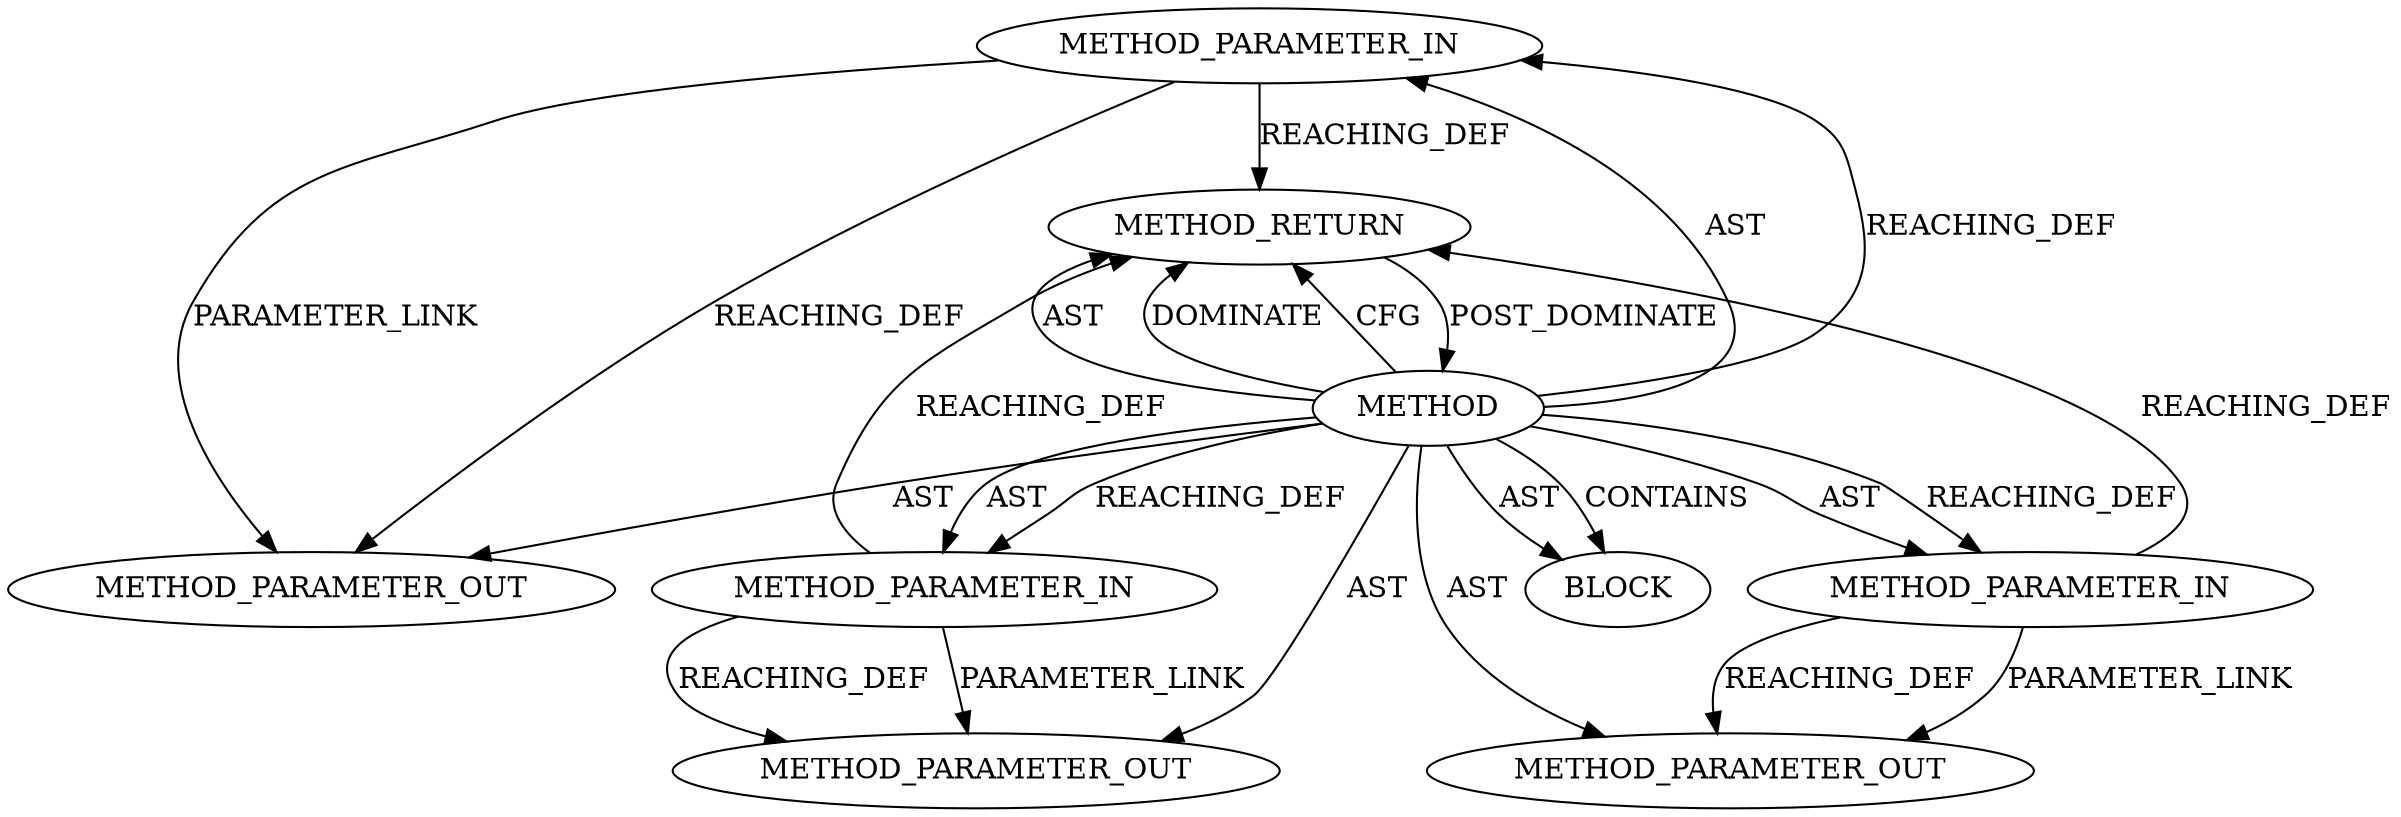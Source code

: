 digraph {
  26744 [label=METHOD_PARAMETER_IN ORDER=2 CODE="p2" IS_VARIADIC=false TYPE_FULL_NAME="ANY" EVALUATION_STRATEGY="BY_VALUE" INDEX=2 NAME="p2"]
  26742 [label=METHOD AST_PARENT_TYPE="NAMESPACE_BLOCK" AST_PARENT_FULL_NAME="<global>" ORDER=0 CODE="<empty>" FULL_NAME="EVP_DigestFinal_ex" IS_EXTERNAL=true FILENAME="<empty>" SIGNATURE="" NAME="EVP_DigestFinal_ex"]
  26746 [label=BLOCK ORDER=1 ARGUMENT_INDEX=1 CODE="<empty>" TYPE_FULL_NAME="ANY"]
  27697 [label=METHOD_PARAMETER_OUT ORDER=2 CODE="p2" IS_VARIADIC=false TYPE_FULL_NAME="ANY" EVALUATION_STRATEGY="BY_VALUE" INDEX=2 NAME="p2"]
  26747 [label=METHOD_RETURN ORDER=2 CODE="RET" TYPE_FULL_NAME="ANY" EVALUATION_STRATEGY="BY_VALUE"]
  27696 [label=METHOD_PARAMETER_OUT ORDER=1 CODE="p1" IS_VARIADIC=false TYPE_FULL_NAME="ANY" EVALUATION_STRATEGY="BY_VALUE" INDEX=1 NAME="p1"]
  27698 [label=METHOD_PARAMETER_OUT ORDER=3 CODE="p3" IS_VARIADIC=false TYPE_FULL_NAME="ANY" EVALUATION_STRATEGY="BY_VALUE" INDEX=3 NAME="p3"]
  26743 [label=METHOD_PARAMETER_IN ORDER=1 CODE="p1" IS_VARIADIC=false TYPE_FULL_NAME="ANY" EVALUATION_STRATEGY="BY_VALUE" INDEX=1 NAME="p1"]
  26745 [label=METHOD_PARAMETER_IN ORDER=3 CODE="p3" IS_VARIADIC=false TYPE_FULL_NAME="ANY" EVALUATION_STRATEGY="BY_VALUE" INDEX=3 NAME="p3"]
  26742 -> 26744 [label=REACHING_DEF VARIABLE=""]
  26743 -> 26747 [label=REACHING_DEF VARIABLE="p1"]
  26742 -> 27696 [label=AST ]
  26742 -> 26745 [label=AST ]
  26744 -> 27697 [label=PARAMETER_LINK ]
  26744 -> 27697 [label=REACHING_DEF VARIABLE="p2"]
  26742 -> 26746 [label=AST ]
  26742 -> 26747 [label=AST ]
  26744 -> 26747 [label=REACHING_DEF VARIABLE="p2"]
  26742 -> 27698 [label=AST ]
  26747 -> 26742 [label=POST_DOMINATE ]
  26742 -> 26747 [label=DOMINATE ]
  26742 -> 26743 [label=AST ]
  26742 -> 26747 [label=CFG ]
  26742 -> 26745 [label=REACHING_DEF VARIABLE=""]
  26745 -> 27698 [label=PARAMETER_LINK ]
  26745 -> 27698 [label=REACHING_DEF VARIABLE="p3"]
  26742 -> 27697 [label=AST ]
  26742 -> 26743 [label=REACHING_DEF VARIABLE=""]
  26745 -> 26747 [label=REACHING_DEF VARIABLE="p3"]
  26742 -> 26746 [label=CONTAINS ]
  26743 -> 27696 [label=REACHING_DEF VARIABLE="p1"]
  26742 -> 26744 [label=AST ]
  26743 -> 27696 [label=PARAMETER_LINK ]
}
